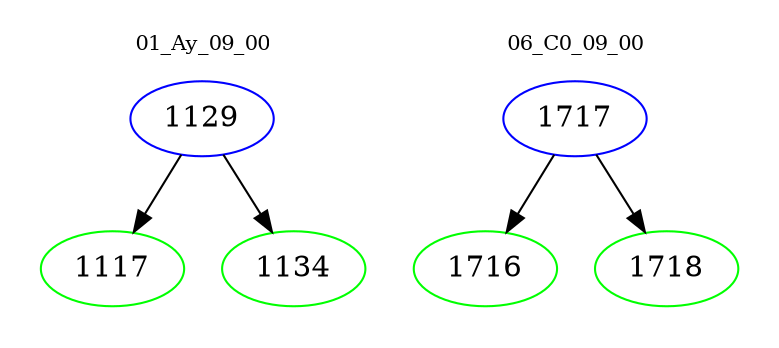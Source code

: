 digraph{
subgraph cluster_0 {
color = white
label = "01_Ay_09_00";
fontsize=10;
T0_1129 [label="1129", color="blue"]
T0_1129 -> T0_1117 [color="black"]
T0_1117 [label="1117", color="green"]
T0_1129 -> T0_1134 [color="black"]
T0_1134 [label="1134", color="green"]
}
subgraph cluster_1 {
color = white
label = "06_C0_09_00";
fontsize=10;
T1_1717 [label="1717", color="blue"]
T1_1717 -> T1_1716 [color="black"]
T1_1716 [label="1716", color="green"]
T1_1717 -> T1_1718 [color="black"]
T1_1718 [label="1718", color="green"]
}
}
